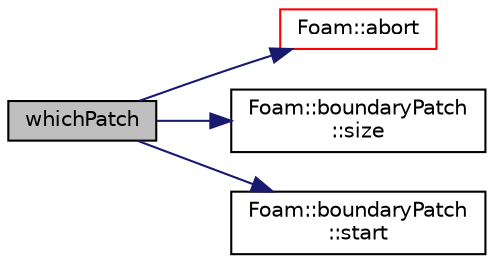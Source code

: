 digraph "whichPatch"
{
  bgcolor="transparent";
  edge [fontname="Helvetica",fontsize="10",labelfontname="Helvetica",labelfontsize="10"];
  node [fontname="Helvetica",fontsize="10",shape=record];
  rankdir="LR";
  Node2331 [label="whichPatch",height=0.2,width=0.4,color="black", fillcolor="grey75", style="filled", fontcolor="black"];
  Node2331 -> Node2332 [color="midnightblue",fontsize="10",style="solid",fontname="Helvetica"];
  Node2332 [label="Foam::abort",height=0.2,width=0.4,color="red",URL="$a21851.html#a447107a607d03e417307c203fa5fb44b"];
  Node2331 -> Node2377 [color="midnightblue",fontsize="10",style="solid",fontname="Helvetica"];
  Node2377 [label="Foam::boundaryPatch\l::size",height=0.2,width=0.4,color="black",URL="$a22173.html#a9facbf0a118d395c89884e45a5ca4e4b"];
  Node2331 -> Node2378 [color="midnightblue",fontsize="10",style="solid",fontname="Helvetica"];
  Node2378 [label="Foam::boundaryPatch\l::start",height=0.2,width=0.4,color="black",URL="$a22173.html#a6bfd3e3abb11e98bdb4b98671cec1234"];
}
